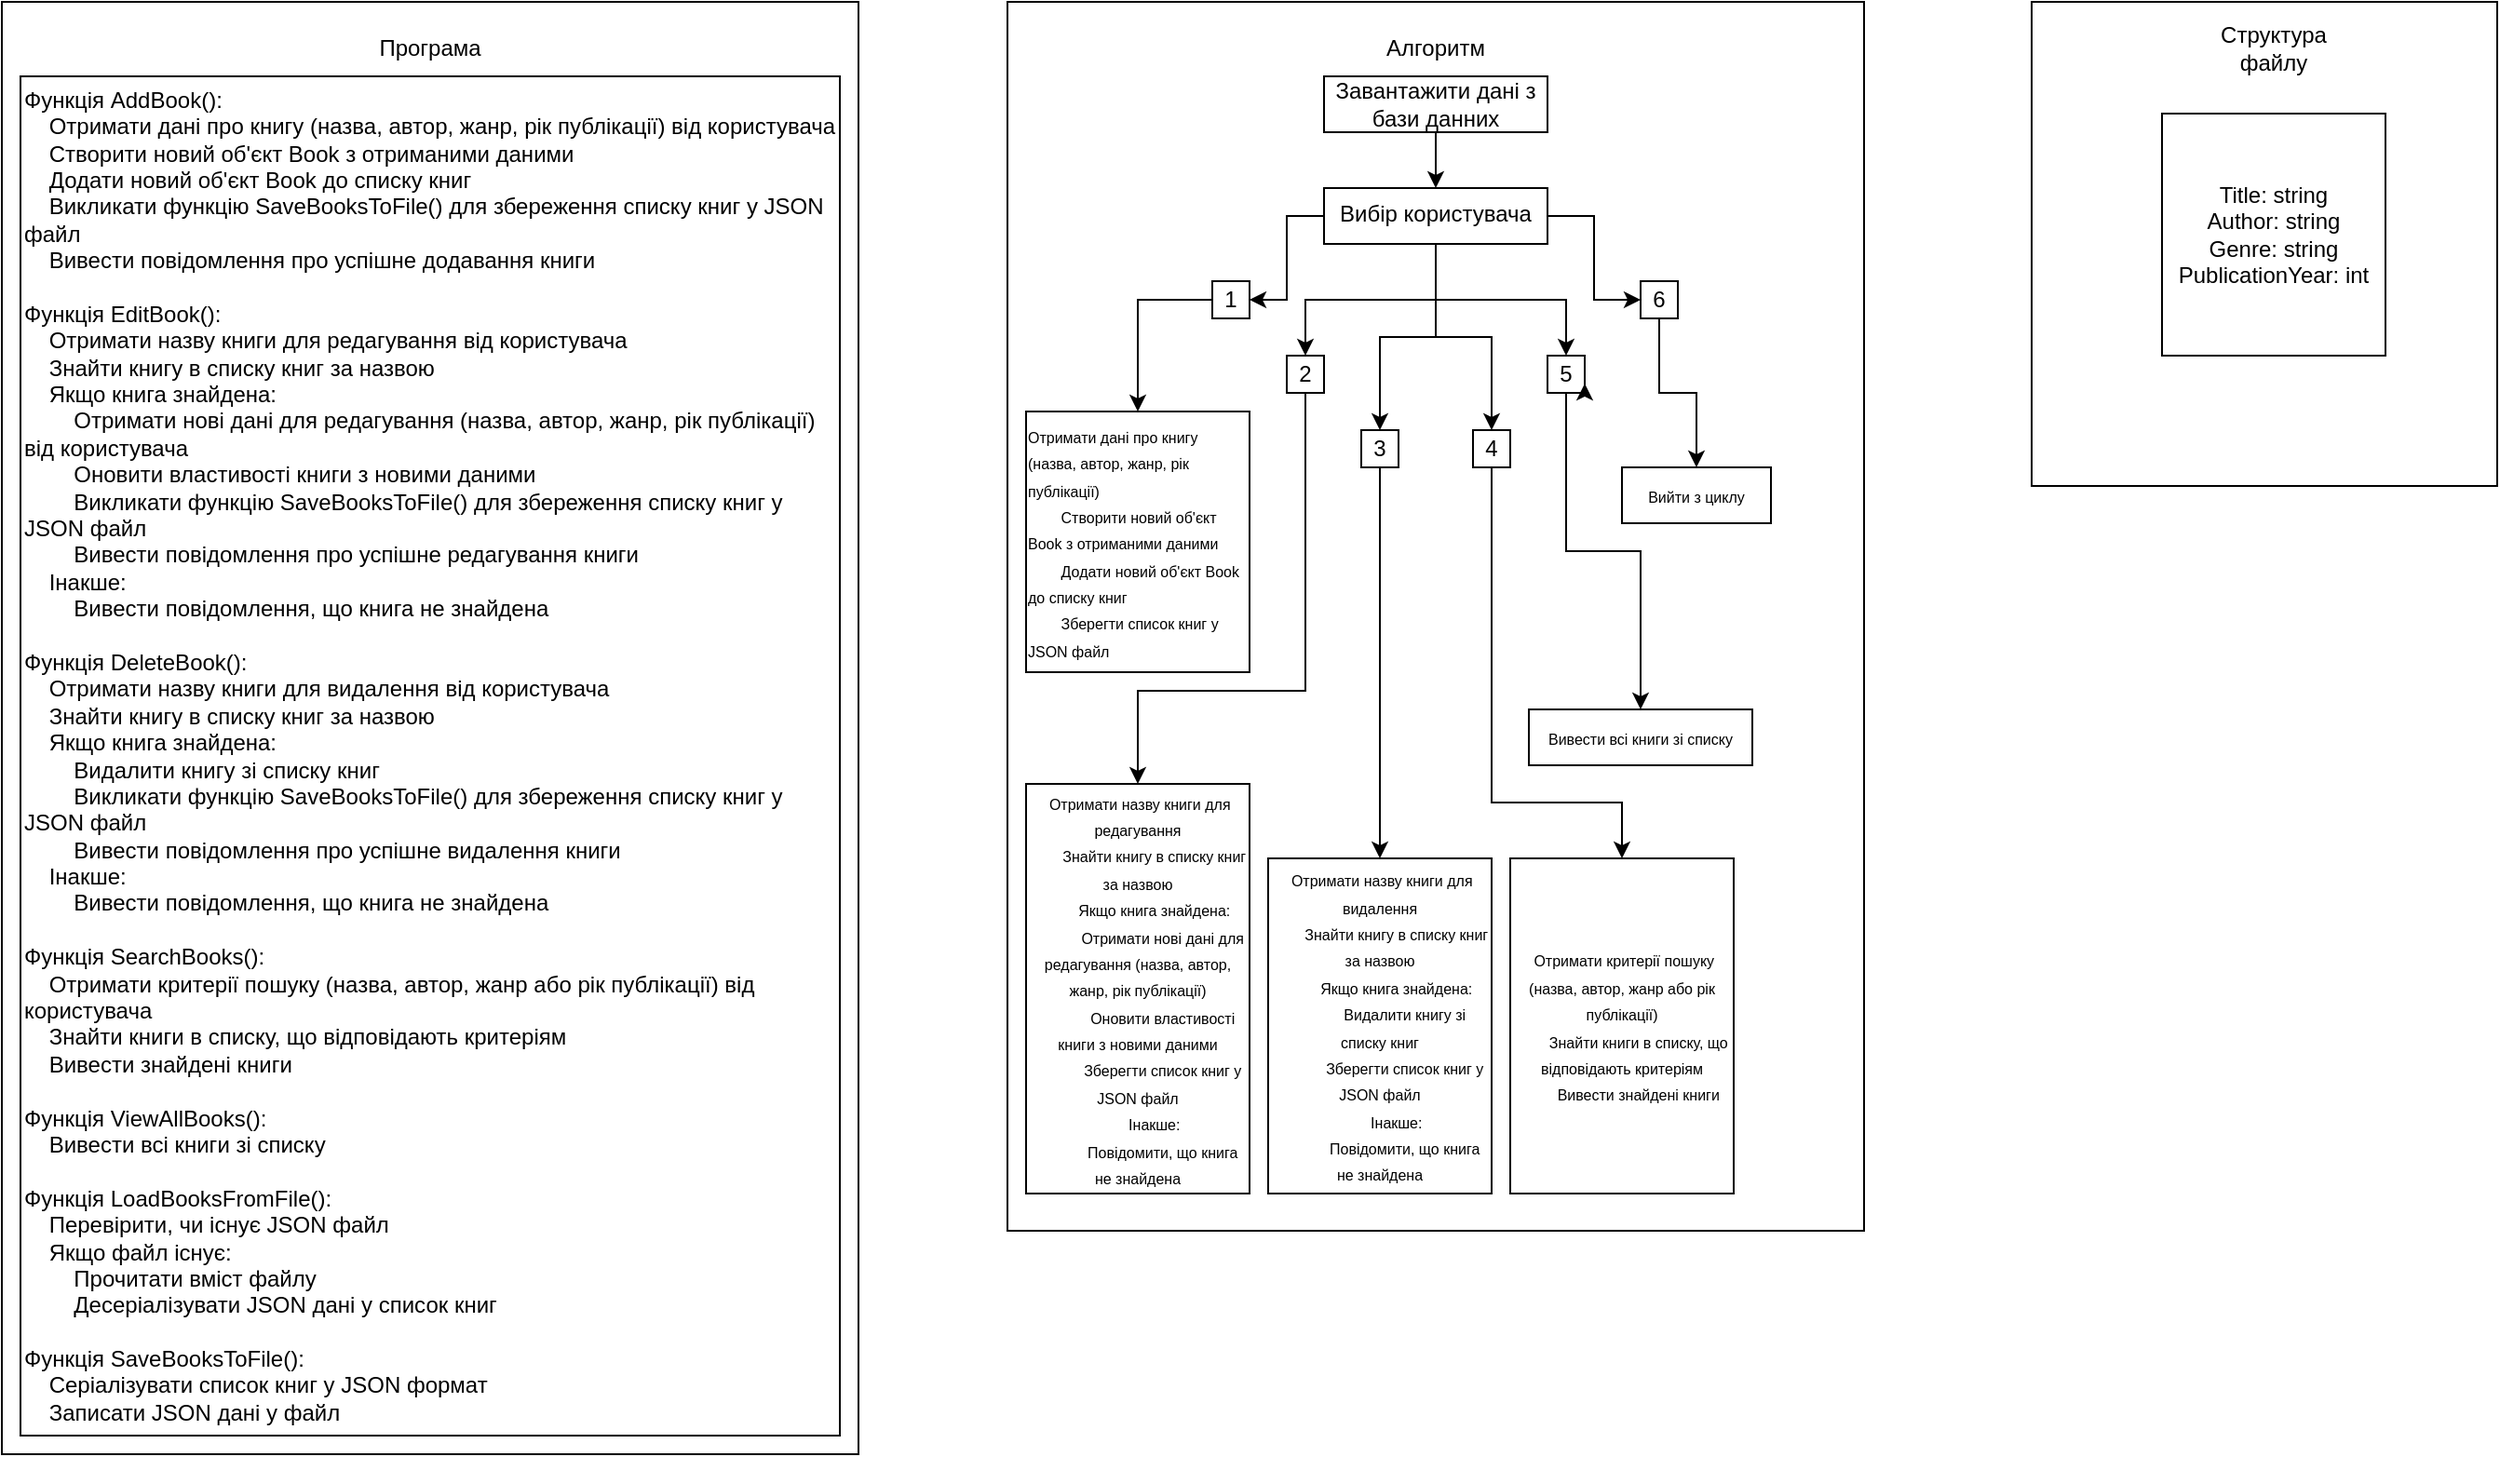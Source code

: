 <mxfile version="24.2.5" type="device">
  <diagram name="Page-1" id="KZDz-eqRutsr6Q2nJWe6">
    <mxGraphModel dx="1900" dy="538" grid="1" gridSize="10" guides="1" tooltips="1" connect="1" arrows="1" fold="1" page="1" pageScale="1" pageWidth="850" pageHeight="1100" math="0" shadow="0">
      <root>
        <mxCell id="0" />
        <mxCell id="1" parent="0" />
        <mxCell id="GBnPp30OJpyUSEsh1A-O-1" value="" style="rounded=0;whiteSpace=wrap;html=1;" vertex="1" parent="1">
          <mxGeometry x="400" y="30" width="250" height="260" as="geometry" />
        </mxCell>
        <mxCell id="GBnPp30OJpyUSEsh1A-O-2" value="&lt;div&gt;Структура файлу&lt;/div&gt;" style="text;html=1;align=center;verticalAlign=middle;whiteSpace=wrap;rounded=0;" vertex="1" parent="1">
          <mxGeometry x="500" y="40" width="60" height="30" as="geometry" />
        </mxCell>
        <mxCell id="GBnPp30OJpyUSEsh1A-O-3" value="" style="rounded=0;whiteSpace=wrap;html=1;" vertex="1" parent="1">
          <mxGeometry x="-150" y="30" width="460" height="660" as="geometry" />
        </mxCell>
        <mxCell id="GBnPp30OJpyUSEsh1A-O-4" value="&lt;div&gt;Алгоритм&lt;/div&gt;" style="text;html=1;align=center;verticalAlign=middle;whiteSpace=wrap;rounded=0;" vertex="1" parent="1">
          <mxGeometry x="50" y="40" width="60" height="30" as="geometry" />
        </mxCell>
        <mxCell id="GBnPp30OJpyUSEsh1A-O-5" value="&lt;div&gt;Title: string&lt;/div&gt;&lt;div&gt;Author: string&lt;/div&gt;&lt;div&gt;Genre: string&lt;/div&gt;&lt;div&gt;PublicationYear: int&lt;br&gt;&lt;/div&gt;" style="rounded=0;whiteSpace=wrap;html=1;" vertex="1" parent="1">
          <mxGeometry x="470" y="90" width="120" height="130" as="geometry" />
        </mxCell>
        <mxCell id="GBnPp30OJpyUSEsh1A-O-12" style="edgeStyle=orthogonalEdgeStyle;rounded=0;orthogonalLoop=1;jettySize=auto;html=1;" edge="1" parent="1" source="GBnPp30OJpyUSEsh1A-O-6" target="GBnPp30OJpyUSEsh1A-O-11">
          <mxGeometry relative="1" as="geometry" />
        </mxCell>
        <mxCell id="GBnPp30OJpyUSEsh1A-O-6" value="&lt;div&gt;Завантажити дані з бази данних&lt;/div&gt;" style="rounded=0;whiteSpace=wrap;html=1;" vertex="1" parent="1">
          <mxGeometry x="20" y="70" width="120" height="30" as="geometry" />
        </mxCell>
        <mxCell id="GBnPp30OJpyUSEsh1A-O-7" value="" style="rounded=0;whiteSpace=wrap;html=1;" vertex="1" parent="1">
          <mxGeometry x="-690" y="30" width="460" height="780" as="geometry" />
        </mxCell>
        <mxCell id="GBnPp30OJpyUSEsh1A-O-8" value="Програма" style="text;html=1;align=center;verticalAlign=middle;whiteSpace=wrap;rounded=0;" vertex="1" parent="1">
          <mxGeometry x="-490" y="40" width="60" height="30" as="geometry" />
        </mxCell>
        <mxCell id="GBnPp30OJpyUSEsh1A-O-10" value="Функція AddBook():&lt;br&gt;&amp;nbsp;&amp;nbsp;&amp;nbsp; Отримати дані про книгу (назва, автор, жанр, рік публікації) від користувача&lt;br&gt;&amp;nbsp;&amp;nbsp;&amp;nbsp; Створити новий об&#39;єкт Book з отриманими даними&lt;br&gt;&amp;nbsp;&amp;nbsp;&amp;nbsp; Додати новий об&#39;єкт Book до списку книг&lt;br&gt;&amp;nbsp;&amp;nbsp;&amp;nbsp; Викликати функцію SaveBooksToFile() для збереження списку книг у JSON файл&lt;br&gt;&amp;nbsp;&amp;nbsp;&amp;nbsp; Вивести повідомлення про успішне додавання книги&lt;br&gt;&lt;br&gt;Функція EditBook():&lt;br&gt;&amp;nbsp;&amp;nbsp;&amp;nbsp; Отримати назву книги для редагування від користувача&lt;br&gt;&amp;nbsp;&amp;nbsp;&amp;nbsp; Знайти книгу в списку книг за назвою&lt;br&gt;&amp;nbsp;&amp;nbsp;&amp;nbsp; Якщо книга знайдена:&lt;br&gt;&amp;nbsp;&amp;nbsp;&amp;nbsp;&amp;nbsp;&amp;nbsp;&amp;nbsp;&amp;nbsp; Отримати нові дані для редагування (назва, автор, жанр, рік публікації) від користувача&lt;br&gt;&amp;nbsp;&amp;nbsp;&amp;nbsp;&amp;nbsp;&amp;nbsp;&amp;nbsp;&amp;nbsp; Оновити властивості книги з новими даними&lt;br&gt;&amp;nbsp;&amp;nbsp;&amp;nbsp;&amp;nbsp;&amp;nbsp;&amp;nbsp;&amp;nbsp; Викликати функцію SaveBooksToFile() для збереження списку книг у JSON файл&lt;br&gt;&amp;nbsp;&amp;nbsp;&amp;nbsp;&amp;nbsp;&amp;nbsp;&amp;nbsp;&amp;nbsp; Вивести повідомлення про успішне редагування книги&lt;br&gt;&amp;nbsp;&amp;nbsp;&amp;nbsp; Інакше:&lt;br&gt;&amp;nbsp;&amp;nbsp;&amp;nbsp;&amp;nbsp;&amp;nbsp;&amp;nbsp;&amp;nbsp; Вивести повідомлення, що книга не знайдена&lt;br&gt;&lt;br&gt;Функція DeleteBook():&lt;br&gt;&amp;nbsp;&amp;nbsp;&amp;nbsp; Отримати назву книги для видалення від користувача&lt;br&gt;&amp;nbsp;&amp;nbsp;&amp;nbsp; Знайти книгу в списку книг за назвою&lt;br&gt;&amp;nbsp;&amp;nbsp;&amp;nbsp; Якщо книга знайдена:&lt;br&gt;&amp;nbsp;&amp;nbsp;&amp;nbsp;&amp;nbsp;&amp;nbsp;&amp;nbsp;&amp;nbsp; Видалити книгу зі списку книг&lt;br&gt;&amp;nbsp;&amp;nbsp;&amp;nbsp;&amp;nbsp;&amp;nbsp;&amp;nbsp;&amp;nbsp; Викликати функцію SaveBooksToFile() для збереження списку книг у JSON файл&lt;br&gt;&amp;nbsp;&amp;nbsp;&amp;nbsp;&amp;nbsp;&amp;nbsp;&amp;nbsp;&amp;nbsp; Вивести повідомлення про успішне видалення книги&lt;br&gt;&amp;nbsp;&amp;nbsp;&amp;nbsp; Інакше:&lt;br&gt;&amp;nbsp;&amp;nbsp;&amp;nbsp;&amp;nbsp;&amp;nbsp;&amp;nbsp;&amp;nbsp; Вивести повідомлення, що книга не знайдена&lt;br&gt;&lt;br&gt;Функція SearchBooks():&lt;br&gt;&amp;nbsp;&amp;nbsp;&amp;nbsp; Отримати критерії пошуку (назва, автор, жанр або рік публікації) від користувача&lt;br&gt;&amp;nbsp;&amp;nbsp;&amp;nbsp; Знайти книги в списку, що відповідають критеріям&lt;br&gt;&amp;nbsp;&amp;nbsp;&amp;nbsp; Вивести знайдені книги&lt;br&gt;&lt;br&gt;Функція ViewAllBooks():&lt;br&gt;&amp;nbsp;&amp;nbsp;&amp;nbsp; Вивести всі книги зі списку&lt;br&gt;&lt;br&gt;Функція LoadBooksFromFile():&lt;br&gt;&amp;nbsp;&amp;nbsp;&amp;nbsp; Перевірити, чи існує JSON файл&lt;br&gt;&amp;nbsp;&amp;nbsp;&amp;nbsp; Якщо файл існує:&lt;br&gt;&amp;nbsp;&amp;nbsp;&amp;nbsp;&amp;nbsp;&amp;nbsp;&amp;nbsp;&amp;nbsp; Прочитати вміст файлу&lt;br&gt;&amp;nbsp;&amp;nbsp;&amp;nbsp;&amp;nbsp;&amp;nbsp;&amp;nbsp;&amp;nbsp; Десеріалізувати JSON дані у список книг&lt;br&gt;&lt;br&gt;Функція SaveBooksToFile():&lt;br&gt;&amp;nbsp;&amp;nbsp;&amp;nbsp; Серіалізувати список книг у JSON формат&lt;br&gt;&amp;nbsp;&amp;nbsp;&amp;nbsp; Записати JSON дані у файл" style="rounded=0;whiteSpace=wrap;html=1;align=left;" vertex="1" parent="1">
          <mxGeometry x="-680" y="70" width="440" height="730" as="geometry" />
        </mxCell>
        <mxCell id="GBnPp30OJpyUSEsh1A-O-21" style="edgeStyle=orthogonalEdgeStyle;rounded=0;orthogonalLoop=1;jettySize=auto;html=1;entryX=1;entryY=0.5;entryDx=0;entryDy=0;" edge="1" parent="1" source="GBnPp30OJpyUSEsh1A-O-11" target="GBnPp30OJpyUSEsh1A-O-13">
          <mxGeometry relative="1" as="geometry" />
        </mxCell>
        <mxCell id="GBnPp30OJpyUSEsh1A-O-22" style="edgeStyle=orthogonalEdgeStyle;rounded=0;orthogonalLoop=1;jettySize=auto;html=1;entryX=0.5;entryY=0;entryDx=0;entryDy=0;" edge="1" parent="1" source="GBnPp30OJpyUSEsh1A-O-11" target="GBnPp30OJpyUSEsh1A-O-19">
          <mxGeometry relative="1" as="geometry" />
        </mxCell>
        <mxCell id="GBnPp30OJpyUSEsh1A-O-23" style="edgeStyle=orthogonalEdgeStyle;rounded=0;orthogonalLoop=1;jettySize=auto;html=1;" edge="1" parent="1" source="GBnPp30OJpyUSEsh1A-O-11" target="GBnPp30OJpyUSEsh1A-O-14">
          <mxGeometry relative="1" as="geometry" />
        </mxCell>
        <mxCell id="GBnPp30OJpyUSEsh1A-O-24" style="edgeStyle=orthogonalEdgeStyle;rounded=0;orthogonalLoop=1;jettySize=auto;html=1;" edge="1" parent="1" source="GBnPp30OJpyUSEsh1A-O-11" target="GBnPp30OJpyUSEsh1A-O-15">
          <mxGeometry relative="1" as="geometry" />
        </mxCell>
        <mxCell id="GBnPp30OJpyUSEsh1A-O-25" style="edgeStyle=orthogonalEdgeStyle;rounded=0;orthogonalLoop=1;jettySize=auto;html=1;entryX=0.5;entryY=0;entryDx=0;entryDy=0;" edge="1" parent="1" source="GBnPp30OJpyUSEsh1A-O-11" target="GBnPp30OJpyUSEsh1A-O-16">
          <mxGeometry relative="1" as="geometry" />
        </mxCell>
        <mxCell id="GBnPp30OJpyUSEsh1A-O-28" style="edgeStyle=orthogonalEdgeStyle;rounded=0;orthogonalLoop=1;jettySize=auto;html=1;entryX=0;entryY=0.5;entryDx=0;entryDy=0;" edge="1" parent="1" source="GBnPp30OJpyUSEsh1A-O-11" target="GBnPp30OJpyUSEsh1A-O-17">
          <mxGeometry relative="1" as="geometry" />
        </mxCell>
        <mxCell id="GBnPp30OJpyUSEsh1A-O-11" value="&lt;div&gt;Вибір користувача&lt;/div&gt;&lt;div&gt;&lt;br&gt;&lt;/div&gt;" style="rounded=0;whiteSpace=wrap;html=1;verticalAlign=top;" vertex="1" parent="1">
          <mxGeometry x="20" y="130" width="120" height="30" as="geometry" />
        </mxCell>
        <mxCell id="GBnPp30OJpyUSEsh1A-O-31" style="edgeStyle=orthogonalEdgeStyle;rounded=0;orthogonalLoop=1;jettySize=auto;html=1;" edge="1" parent="1" source="GBnPp30OJpyUSEsh1A-O-13" target="GBnPp30OJpyUSEsh1A-O-30">
          <mxGeometry relative="1" as="geometry">
            <Array as="points">
              <mxPoint x="-80" y="190" />
            </Array>
          </mxGeometry>
        </mxCell>
        <mxCell id="GBnPp30OJpyUSEsh1A-O-13" value="1" style="rounded=0;whiteSpace=wrap;html=1;" vertex="1" parent="1">
          <mxGeometry x="-40" y="180" width="20" height="20" as="geometry" />
        </mxCell>
        <mxCell id="GBnPp30OJpyUSEsh1A-O-35" style="edgeStyle=orthogonalEdgeStyle;rounded=0;orthogonalLoop=1;jettySize=auto;html=1;" edge="1" parent="1" source="GBnPp30OJpyUSEsh1A-O-14" target="GBnPp30OJpyUSEsh1A-O-34">
          <mxGeometry relative="1" as="geometry" />
        </mxCell>
        <mxCell id="GBnPp30OJpyUSEsh1A-O-14" value="3" style="rounded=0;whiteSpace=wrap;html=1;" vertex="1" parent="1">
          <mxGeometry x="40" y="260" width="20" height="20" as="geometry" />
        </mxCell>
        <mxCell id="GBnPp30OJpyUSEsh1A-O-37" style="edgeStyle=orthogonalEdgeStyle;rounded=0;orthogonalLoop=1;jettySize=auto;html=1;" edge="1" parent="1" source="GBnPp30OJpyUSEsh1A-O-15" target="GBnPp30OJpyUSEsh1A-O-36">
          <mxGeometry relative="1" as="geometry">
            <Array as="points">
              <mxPoint x="110" y="460" />
              <mxPoint x="180" y="460" />
            </Array>
          </mxGeometry>
        </mxCell>
        <mxCell id="GBnPp30OJpyUSEsh1A-O-15" value="4" style="rounded=0;whiteSpace=wrap;html=1;" vertex="1" parent="1">
          <mxGeometry x="100" y="260" width="20" height="20" as="geometry" />
        </mxCell>
        <mxCell id="GBnPp30OJpyUSEsh1A-O-40" style="edgeStyle=orthogonalEdgeStyle;rounded=0;orthogonalLoop=1;jettySize=auto;html=1;entryX=0.5;entryY=0;entryDx=0;entryDy=0;" edge="1" parent="1" source="GBnPp30OJpyUSEsh1A-O-16" target="GBnPp30OJpyUSEsh1A-O-39">
          <mxGeometry relative="1" as="geometry" />
        </mxCell>
        <mxCell id="GBnPp30OJpyUSEsh1A-O-16" value="5" style="rounded=0;whiteSpace=wrap;html=1;" vertex="1" parent="1">
          <mxGeometry x="140" y="220" width="20" height="20" as="geometry" />
        </mxCell>
        <mxCell id="GBnPp30OJpyUSEsh1A-O-43" style="edgeStyle=orthogonalEdgeStyle;rounded=0;orthogonalLoop=1;jettySize=auto;html=1;" edge="1" parent="1" source="GBnPp30OJpyUSEsh1A-O-17" target="GBnPp30OJpyUSEsh1A-O-41">
          <mxGeometry relative="1" as="geometry" />
        </mxCell>
        <mxCell id="GBnPp30OJpyUSEsh1A-O-17" value="6" style="rounded=0;whiteSpace=wrap;html=1;" vertex="1" parent="1">
          <mxGeometry x="190" y="180" width="20" height="20" as="geometry" />
        </mxCell>
        <mxCell id="GBnPp30OJpyUSEsh1A-O-33" style="edgeStyle=orthogonalEdgeStyle;rounded=0;orthogonalLoop=1;jettySize=auto;html=1;entryX=0.5;entryY=0;entryDx=0;entryDy=0;" edge="1" parent="1" target="GBnPp30OJpyUSEsh1A-O-32">
          <mxGeometry relative="1" as="geometry">
            <mxPoint x="10" y="230" as="sourcePoint" />
            <mxPoint x="-40" y="440" as="targetPoint" />
            <Array as="points">
              <mxPoint x="10" y="400" />
              <mxPoint x="-80" y="400" />
            </Array>
          </mxGeometry>
        </mxCell>
        <mxCell id="GBnPp30OJpyUSEsh1A-O-19" value="2" style="rounded=0;whiteSpace=wrap;html=1;" vertex="1" parent="1">
          <mxGeometry y="220" width="20" height="20" as="geometry" />
        </mxCell>
        <mxCell id="GBnPp30OJpyUSEsh1A-O-26" style="edgeStyle=orthogonalEdgeStyle;rounded=0;orthogonalLoop=1;jettySize=auto;html=1;exitX=0.5;exitY=1;exitDx=0;exitDy=0;entryX=1;entryY=0.75;entryDx=0;entryDy=0;" edge="1" parent="1" source="GBnPp30OJpyUSEsh1A-O-16" target="GBnPp30OJpyUSEsh1A-O-16">
          <mxGeometry relative="1" as="geometry" />
        </mxCell>
        <mxCell id="GBnPp30OJpyUSEsh1A-O-30" value="&lt;div align=&quot;left&quot;&gt;&lt;font style=&quot;font-size: 8px;&quot;&gt;Отримати дані про книгу (назва, автор, жанр, рік публікації)&lt;/font&gt;&lt;br&gt;&lt;font style=&quot;font-size: 8px;&quot;&gt;&amp;nbsp;&amp;nbsp;&amp;nbsp;&amp;nbsp;&amp;nbsp;&amp;nbsp;&amp;nbsp; Створити новий об&#39;єкт Book з отриманими даними&lt;/font&gt;&lt;br&gt;&lt;font style=&quot;font-size: 8px;&quot;&gt;&amp;nbsp;&amp;nbsp;&amp;nbsp;&amp;nbsp;&amp;nbsp;&amp;nbsp;&amp;nbsp; Додати новий об&#39;єкт Book до списку книг&lt;/font&gt;&lt;br&gt;&lt;font style=&quot;font-size: 8px;&quot;&gt;&amp;nbsp;&amp;nbsp;&amp;nbsp;&amp;nbsp;&amp;nbsp;&amp;nbsp;&amp;nbsp; Зберегти список книг у JSON файл&lt;/font&gt;&lt;br&gt;&lt;/div&gt;" style="rounded=0;whiteSpace=wrap;html=1;" vertex="1" parent="1">
          <mxGeometry x="-140" y="250" width="120" height="140" as="geometry" />
        </mxCell>
        <mxCell id="GBnPp30OJpyUSEsh1A-O-32" value="&lt;font style=&quot;font-size: 8px;&quot;&gt;&amp;nbsp;Отримати назву книги для редагування&lt;br&gt;&amp;nbsp;&amp;nbsp;&amp;nbsp;&amp;nbsp;&amp;nbsp;&amp;nbsp;&amp;nbsp; Знайти книгу в списку книг за назвою&lt;br&gt;&amp;nbsp;&amp;nbsp;&amp;nbsp;&amp;nbsp;&amp;nbsp;&amp;nbsp;&amp;nbsp; Якщо книга знайдена:&lt;br&gt;&amp;nbsp;&amp;nbsp;&amp;nbsp;&amp;nbsp;&amp;nbsp;&amp;nbsp;&amp;nbsp;&amp;nbsp;&amp;nbsp;&amp;nbsp;&amp;nbsp; Отримати нові дані для редагування (назва, автор, жанр, рік публікації)&lt;br&gt;&amp;nbsp;&amp;nbsp;&amp;nbsp;&amp;nbsp;&amp;nbsp;&amp;nbsp;&amp;nbsp;&amp;nbsp;&amp;nbsp;&amp;nbsp;&amp;nbsp; Оновити властивості книги з новими даними&lt;br&gt;&amp;nbsp;&amp;nbsp;&amp;nbsp;&amp;nbsp;&amp;nbsp;&amp;nbsp;&amp;nbsp;&amp;nbsp;&amp;nbsp;&amp;nbsp;&amp;nbsp; Зберегти список книг у JSON файл&lt;br&gt;&amp;nbsp;&amp;nbsp;&amp;nbsp;&amp;nbsp;&amp;nbsp;&amp;nbsp;&amp;nbsp; Інакше:&lt;br&gt;&amp;nbsp;&amp;nbsp;&amp;nbsp;&amp;nbsp;&amp;nbsp;&amp;nbsp;&amp;nbsp;&amp;nbsp;&amp;nbsp;&amp;nbsp;&amp;nbsp; Повідомити, що книга не знайдена&lt;br&gt;&lt;/font&gt;" style="rounded=0;whiteSpace=wrap;html=1;" vertex="1" parent="1">
          <mxGeometry x="-140" y="450" width="120" height="220" as="geometry" />
        </mxCell>
        <mxCell id="GBnPp30OJpyUSEsh1A-O-34" value="&lt;font style=&quot;font-size: 8px;&quot;&gt;&amp;nbsp;Отримати назву книги для видалення&lt;br&gt;&amp;nbsp;&amp;nbsp;&amp;nbsp;&amp;nbsp;&amp;nbsp;&amp;nbsp;&amp;nbsp; Знайти книгу в списку книг за назвою&lt;br&gt;&amp;nbsp;&amp;nbsp;&amp;nbsp;&amp;nbsp;&amp;nbsp;&amp;nbsp;&amp;nbsp; Якщо книга знайдена:&lt;br&gt;&amp;nbsp;&amp;nbsp;&amp;nbsp;&amp;nbsp;&amp;nbsp;&amp;nbsp;&amp;nbsp;&amp;nbsp;&amp;nbsp;&amp;nbsp;&amp;nbsp; Видалити книгу зі списку книг&lt;br&gt;&amp;nbsp;&amp;nbsp;&amp;nbsp;&amp;nbsp;&amp;nbsp;&amp;nbsp;&amp;nbsp;&amp;nbsp;&amp;nbsp;&amp;nbsp;&amp;nbsp; Зберегти список книг у JSON файл&lt;br&gt;&amp;nbsp;&amp;nbsp;&amp;nbsp;&amp;nbsp;&amp;nbsp;&amp;nbsp;&amp;nbsp; Інакше:&lt;br&gt;&amp;nbsp;&amp;nbsp;&amp;nbsp;&amp;nbsp;&amp;nbsp;&amp;nbsp;&amp;nbsp;&amp;nbsp;&amp;nbsp;&amp;nbsp;&amp;nbsp; Повідомити, що книга не знайдена&lt;br&gt;&lt;/font&gt;" style="rounded=0;whiteSpace=wrap;html=1;" vertex="1" parent="1">
          <mxGeometry x="-10" y="490" width="120" height="180" as="geometry" />
        </mxCell>
        <mxCell id="GBnPp30OJpyUSEsh1A-O-36" value="&lt;font style=&quot;font-size: 8px;&quot;&gt;&amp;nbsp;Отримати критерії пошуку (назва, автор, жанр або рік публікації)&lt;br&gt;&amp;nbsp;&amp;nbsp;&amp;nbsp;&amp;nbsp;&amp;nbsp;&amp;nbsp;&amp;nbsp; Знайти книги в списку, що відповідають критеріям&lt;br&gt;&amp;nbsp;&amp;nbsp;&amp;nbsp;&amp;nbsp;&amp;nbsp;&amp;nbsp;&amp;nbsp; Вивести знайдені книги&lt;/font&gt;" style="rounded=0;whiteSpace=wrap;html=1;" vertex="1" parent="1">
          <mxGeometry x="120" y="490" width="120" height="180" as="geometry" />
        </mxCell>
        <mxCell id="GBnPp30OJpyUSEsh1A-O-39" value="&lt;font style=&quot;font-size: 8px;&quot;&gt;Вивести всі книги зі списку&lt;/font&gt;" style="rounded=0;whiteSpace=wrap;html=1;" vertex="1" parent="1">
          <mxGeometry x="130" y="410" width="120" height="30" as="geometry" />
        </mxCell>
        <mxCell id="GBnPp30OJpyUSEsh1A-O-41" value="&lt;font style=&quot;font-size: 8px;&quot;&gt;Вийти з циклу&lt;/font&gt;" style="rounded=0;whiteSpace=wrap;html=1;" vertex="1" parent="1">
          <mxGeometry x="180" y="280" width="80" height="30" as="geometry" />
        </mxCell>
      </root>
    </mxGraphModel>
  </diagram>
</mxfile>
